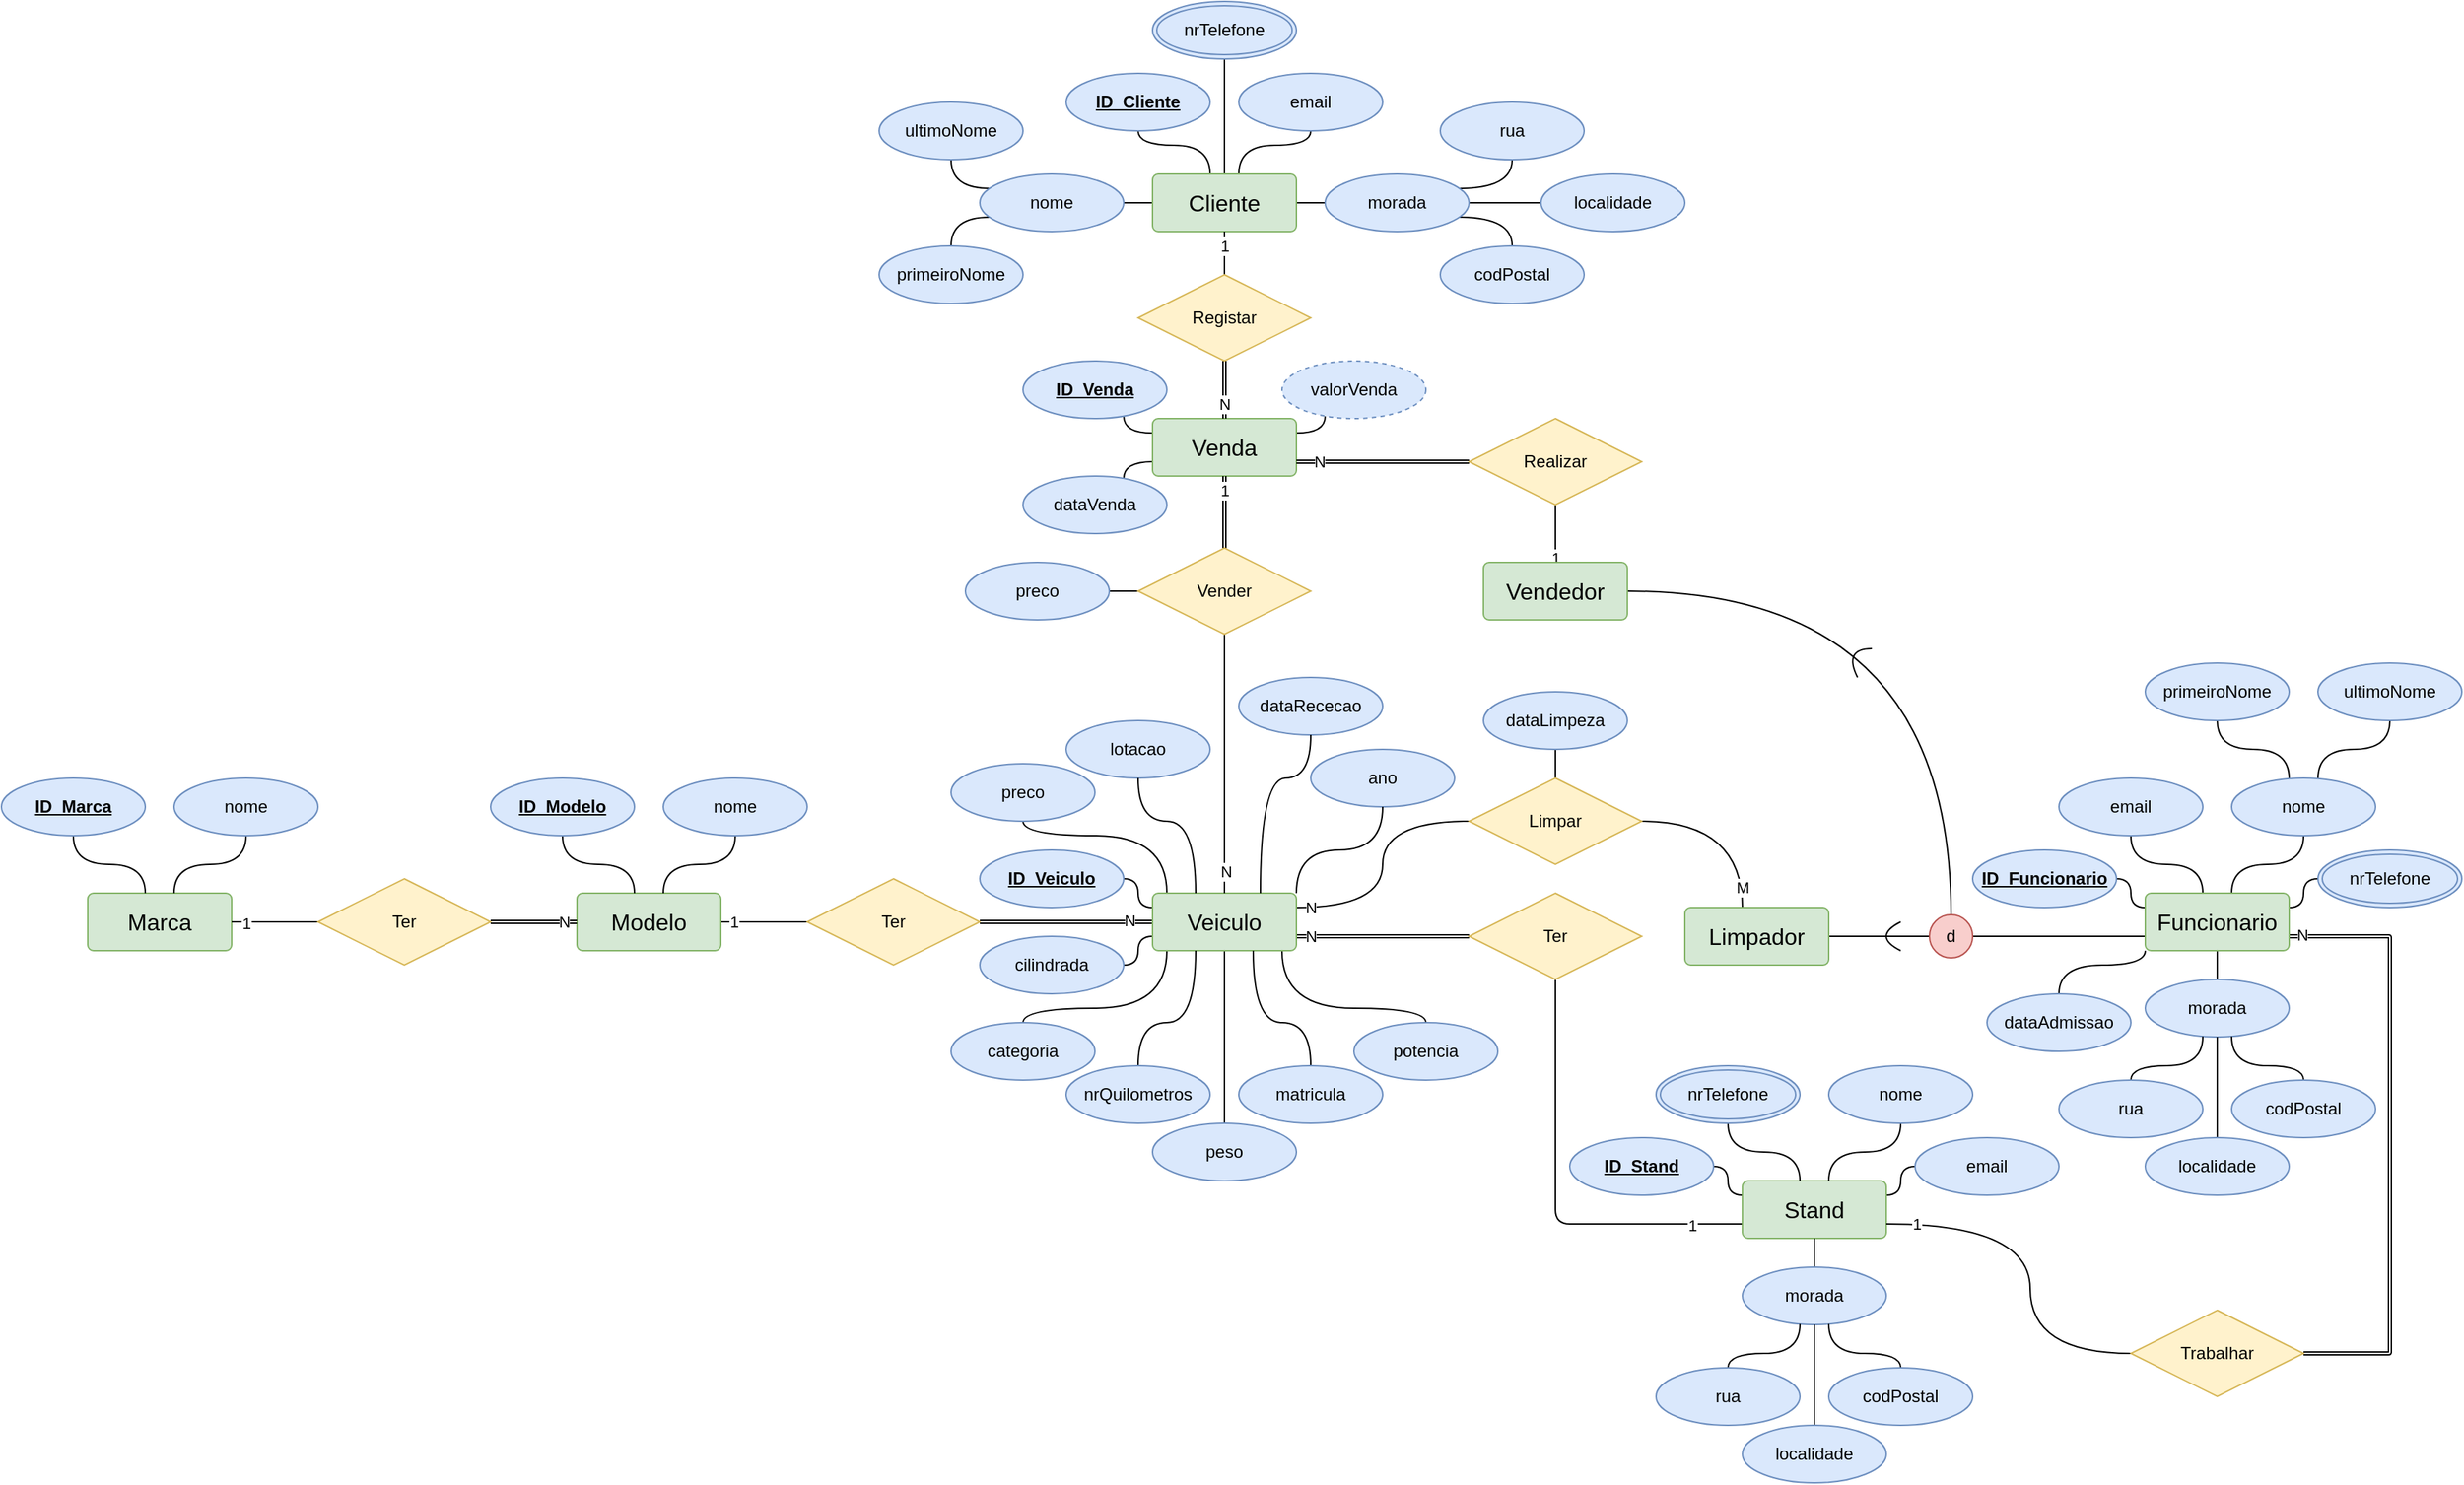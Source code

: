 <mxfile version="13.2.4" type="device"><diagram id="NX6_VV52t2EZZy6EUPiq" name="Page-1"><mxGraphModel dx="1640" dy="630" grid="1" gridSize="10" guides="1" tooltips="1" connect="1" arrows="1" fold="1" page="0" pageScale="1" pageWidth="827" pageHeight="1169" math="0" shadow="0"><root><mxCell id="0"/><mxCell id="1" parent="0"/><mxCell id="NINZfsy_CMNCXRK_7VE3-25" style="edgeStyle=orthogonalEdgeStyle;rounded=0;orthogonalLoop=1;jettySize=auto;html=1;endArrow=none;endFill=0;" parent="1" source="NINZfsy_CMNCXRK_7VE3-23" target="NINZfsy_CMNCXRK_7VE3-1" edge="1"><mxGeometry relative="1" as="geometry"/></mxCell><mxCell id="NINZfsy_CMNCXRK_7VE3-87" value="1" style="edgeLabel;html=1;align=center;verticalAlign=middle;resizable=0;points=[];" parent="NINZfsy_CMNCXRK_7VE3-25" vertex="1" connectable="0"><mxGeometry x="0.722" relative="1" as="geometry"><mxPoint as="offset"/></mxGeometry></mxCell><mxCell id="NINZfsy_CMNCXRK_7VE3-1" value="Modelo" style="rounded=1;arcSize=10;whiteSpace=wrap;html=1;align=center;fillColor=#d5e8d4;strokeColor=#82b366;fontSize=16;" parent="1" vertex="1"><mxGeometry x="730" y="680" width="100" height="40" as="geometry"/></mxCell><mxCell id="NINZfsy_CMNCXRK_7VE3-2" value="Marca" style="rounded=1;arcSize=10;whiteSpace=wrap;html=1;align=center;fillColor=#d5e8d4;strokeColor=#82b366;fontSize=16;" parent="1" vertex="1"><mxGeometry x="390" y="680" width="100" height="40" as="geometry"/></mxCell><mxCell id="NINZfsy_CMNCXRK_7VE3-5" style="edgeStyle=orthogonalEdgeStyle;orthogonalLoop=1;jettySize=auto;html=1;fontFamily=Helvetica;endArrow=none;endFill=0;curved=1;" parent="1" source="NINZfsy_CMNCXRK_7VE3-2" target="NINZfsy_CMNCXRK_7VE3-3" edge="1"><mxGeometry relative="1" as="geometry"><Array as="points"><mxPoint x="430" y="660"/><mxPoint x="380" y="660"/></Array></mxGeometry></mxCell><mxCell id="NINZfsy_CMNCXRK_7VE3-3" value="ID_Marca" style="ellipse;whiteSpace=wrap;html=1;align=center;fontStyle=5;fontFamily=Helvetica;fillColor=#dae8fc;strokeColor=#6c8ebf;" parent="1" vertex="1"><mxGeometry x="330" y="600" width="100" height="40" as="geometry"/></mxCell><mxCell id="NINZfsy_CMNCXRK_7VE3-4" style="edgeStyle=orthogonalEdgeStyle;rounded=0;orthogonalLoop=1;jettySize=auto;html=1;exitX=0.5;exitY=1;exitDx=0;exitDy=0;fontFamily=Helvetica;" parent="1" source="NINZfsy_CMNCXRK_7VE3-3" target="NINZfsy_CMNCXRK_7VE3-3" edge="1"><mxGeometry relative="1" as="geometry"/></mxCell><mxCell id="NINZfsy_CMNCXRK_7VE3-8" style="edgeStyle=orthogonalEdgeStyle;orthogonalLoop=1;jettySize=auto;html=1;fontFamily=Helvetica;endArrow=none;endFill=0;curved=1;" parent="1" source="NINZfsy_CMNCXRK_7VE3-2" target="NINZfsy_CMNCXRK_7VE3-7" edge="1"><mxGeometry relative="1" as="geometry"><Array as="points"><mxPoint x="450" y="660"/><mxPoint x="500" y="660"/></Array></mxGeometry></mxCell><mxCell id="NINZfsy_CMNCXRK_7VE3-7" value="nome" style="ellipse;whiteSpace=wrap;html=1;align=center;fontFamily=Helvetica;fillColor=#dae8fc;strokeColor=#6c8ebf;" parent="1" vertex="1"><mxGeometry x="450" y="600" width="100" height="40" as="geometry"/></mxCell><mxCell id="NINZfsy_CMNCXRK_7VE3-12" style="edgeStyle=orthogonalEdgeStyle;rounded=0;orthogonalLoop=1;jettySize=auto;html=1;endArrow=none;endFill=0;fontFamily=Helvetica;shape=link;width=2;" parent="1" source="NINZfsy_CMNCXRK_7VE3-9" target="NINZfsy_CMNCXRK_7VE3-1" edge="1"><mxGeometry relative="1" as="geometry"/></mxCell><mxCell id="NINZfsy_CMNCXRK_7VE3-21" value="N" style="edgeLabel;html=1;align=center;verticalAlign=middle;resizable=0;points=[];fontFamily=Helvetica;" parent="NINZfsy_CMNCXRK_7VE3-12" vertex="1" connectable="0"><mxGeometry x="0.688" relative="1" as="geometry"><mxPoint as="offset"/></mxGeometry></mxCell><mxCell id="NINZfsy_CMNCXRK_7VE3-77" style="edgeStyle=orthogonalEdgeStyle;rounded=0;orthogonalLoop=1;jettySize=auto;html=1;endArrow=none;endFill=0;" parent="1" source="NINZfsy_CMNCXRK_7VE3-9" target="NINZfsy_CMNCXRK_7VE3-2" edge="1"><mxGeometry relative="1" as="geometry"/></mxCell><mxCell id="NINZfsy_CMNCXRK_7VE3-78" value="1" style="edgeLabel;html=1;align=center;verticalAlign=middle;resizable=0;points=[];" parent="NINZfsy_CMNCXRK_7VE3-77" vertex="1" connectable="0"><mxGeometry x="0.673" y="1" relative="1" as="geometry"><mxPoint as="offset"/></mxGeometry></mxCell><mxCell id="NINZfsy_CMNCXRK_7VE3-9" value="Ter" style="shape=rhombus;perimeter=rhombusPerimeter;whiteSpace=wrap;html=1;align=center;fontFamily=Helvetica;fillColor=#fff2cc;strokeColor=#d6b656;" parent="1" vertex="1"><mxGeometry x="550" y="670" width="120" height="60" as="geometry"/></mxCell><mxCell id="NINZfsy_CMNCXRK_7VE3-19" style="edgeStyle=orthogonalEdgeStyle;orthogonalLoop=1;jettySize=auto;html=1;endArrow=none;endFill=0;fontFamily=Helvetica;curved=1;" parent="1" source="NINZfsy_CMNCXRK_7VE3-1" target="NINZfsy_CMNCXRK_7VE3-13" edge="1"><mxGeometry relative="1" as="geometry"><Array as="points"><mxPoint x="770" y="660"/><mxPoint x="720" y="660"/></Array></mxGeometry></mxCell><mxCell id="NINZfsy_CMNCXRK_7VE3-13" value="ID_Modelo" style="ellipse;whiteSpace=wrap;html=1;align=center;fontStyle=5;fontFamily=Helvetica;fillColor=#dae8fc;strokeColor=#6c8ebf;perimeterSpacing=0;strokeWidth=1;gradientColor=none;shadow=0;" parent="1" vertex="1"><mxGeometry x="670" y="600" width="100" height="40" as="geometry"/></mxCell><mxCell id="NINZfsy_CMNCXRK_7VE3-14" style="edgeStyle=orthogonalEdgeStyle;rounded=0;orthogonalLoop=1;jettySize=auto;html=1;exitX=0.5;exitY=1;exitDx=0;exitDy=0;fontFamily=Helvetica;" parent="1" source="NINZfsy_CMNCXRK_7VE3-13" target="NINZfsy_CMNCXRK_7VE3-13" edge="1"><mxGeometry relative="1" as="geometry"/></mxCell><mxCell id="NINZfsy_CMNCXRK_7VE3-20" style="edgeStyle=orthogonalEdgeStyle;orthogonalLoop=1;jettySize=auto;html=1;endArrow=none;endFill=0;fontFamily=Helvetica;curved=1;" parent="1" source="NINZfsy_CMNCXRK_7VE3-1" target="NINZfsy_CMNCXRK_7VE3-15" edge="1"><mxGeometry relative="1" as="geometry"><Array as="points"><mxPoint x="790" y="660"/><mxPoint x="840" y="660"/></Array></mxGeometry></mxCell><mxCell id="NINZfsy_CMNCXRK_7VE3-15" value="nome" style="ellipse;whiteSpace=wrap;html=1;align=center;fontFamily=Helvetica;fillColor=#dae8fc;strokeColor=#6c8ebf;" parent="1" vertex="1"><mxGeometry x="790" y="600" width="100" height="40" as="geometry"/></mxCell><mxCell id="NINZfsy_CMNCXRK_7VE3-26" style="edgeStyle=orthogonalEdgeStyle;shape=link;rounded=0;orthogonalLoop=1;jettySize=auto;html=1;endArrow=none;endFill=0;width=2;" parent="1" source="NINZfsy_CMNCXRK_7VE3-23" target="NINZfsy_CMNCXRK_7VE3-24" edge="1"><mxGeometry relative="1" as="geometry"/></mxCell><mxCell id="NINZfsy_CMNCXRK_7VE3-31" value="N" style="edgeLabel;html=1;align=center;verticalAlign=middle;resizable=0;points=[];fontFamily=Helvetica;" parent="NINZfsy_CMNCXRK_7VE3-26" vertex="1" connectable="0"><mxGeometry x="0.733" y="1" relative="1" as="geometry"><mxPoint as="offset"/></mxGeometry></mxCell><mxCell id="NINZfsy_CMNCXRK_7VE3-23" value="Ter" style="shape=rhombus;perimeter=rhombusPerimeter;whiteSpace=wrap;html=1;align=center;fontFamily=Helvetica;fillColor=#fff2cc;strokeColor=#d6b656;" parent="1" vertex="1"><mxGeometry x="890" y="670" width="120" height="60" as="geometry"/></mxCell><mxCell id="NINZfsy_CMNCXRK_7VE3-52" style="edgeStyle=orthogonalEdgeStyle;rounded=0;orthogonalLoop=1;jettySize=auto;html=1;endArrow=none;endFill=0;shape=link;width=2;" parent="1" source="NINZfsy_CMNCXRK_7VE3-50" target="NINZfsy_CMNCXRK_7VE3-24" edge="1"><mxGeometry relative="1" as="geometry"><Array as="points"><mxPoint x="1270" y="710"/><mxPoint x="1270" y="710"/></Array></mxGeometry></mxCell><mxCell id="NINZfsy_CMNCXRK_7VE3-86" value="N" style="edgeLabel;html=1;align=center;verticalAlign=middle;resizable=0;points=[];" parent="NINZfsy_CMNCXRK_7VE3-52" vertex="1" connectable="0"><mxGeometry x="0.8" relative="1" as="geometry"><mxPoint x="-2.06" y="-0.03" as="offset"/></mxGeometry></mxCell><mxCell id="KPA467GQBsyRRnJsXlTF-49" style="edgeStyle=orthogonalEdgeStyle;orthogonalLoop=1;jettySize=auto;html=1;endArrow=none;endFill=0;rounded=0;" parent="1" source="NINZfsy_CMNCXRK_7VE3-24" target="NINZfsy_CMNCXRK_7VE3-32" edge="1"><mxGeometry relative="1" as="geometry"/></mxCell><mxCell id="KPA467GQBsyRRnJsXlTF-50" style="edgeStyle=orthogonalEdgeStyle;orthogonalLoop=1;jettySize=auto;html=1;endArrow=none;endFill=0;curved=1;" parent="1" source="NINZfsy_CMNCXRK_7VE3-24" target="NINZfsy_CMNCXRK_7VE3-40" edge="1"><mxGeometry relative="1" as="geometry"><Array as="points"><mxPoint x="1140" y="760"/><mxPoint x="1040" y="760"/></Array></mxGeometry></mxCell><mxCell id="KPA467GQBsyRRnJsXlTF-51" style="edgeStyle=orthogonalEdgeStyle;orthogonalLoop=1;jettySize=auto;html=1;endArrow=none;endFill=0;curved=1;" parent="1" source="NINZfsy_CMNCXRK_7VE3-24" target="NINZfsy_CMNCXRK_7VE3-38" edge="1"><mxGeometry relative="1" as="geometry"><Array as="points"><mxPoint x="1220" y="760"/><mxPoint x="1320" y="760"/></Array></mxGeometry></mxCell><mxCell id="KPA467GQBsyRRnJsXlTF-61" style="edgeStyle=orthogonalEdgeStyle;jumpStyle=none;jumpSize=6;orthogonalLoop=1;jettySize=auto;html=1;endArrow=none;endFill=0;strokeColor=#000000;curved=1;" parent="1" source="KPA467GQBsyRRnJsXlTF-58" target="NINZfsy_CMNCXRK_7VE3-24" edge="1"><mxGeometry relative="1" as="geometry"><mxPoint x="1290" y="410" as="sourcePoint"/><Array as="points"><mxPoint x="1290" y="630"/><mxPoint x="1290" y="690"/></Array></mxGeometry></mxCell><mxCell id="KPA467GQBsyRRnJsXlTF-65" value="N" style="edgeLabel;html=1;align=center;verticalAlign=middle;resizable=0;points=[];" parent="KPA467GQBsyRRnJsXlTF-61" vertex="1" connectable="0"><mxGeometry x="0.812" relative="1" as="geometry"><mxPoint x="-7.2" y="-0.03" as="offset"/></mxGeometry></mxCell><mxCell id="KPA467GQBsyRRnJsXlTF-66" style="edgeStyle=orthogonalEdgeStyle;jumpStyle=none;jumpSize=6;orthogonalLoop=1;jettySize=auto;html=1;endArrow=none;endFill=0;strokeColor=#000000;curved=1;" parent="1" source="NINZfsy_CMNCXRK_7VE3-24" target="NINZfsy_CMNCXRK_7VE3-41" edge="1"><mxGeometry relative="1" as="geometry"><Array as="points"><mxPoint x="1140" y="640"/><mxPoint x="1040" y="640"/></Array></mxGeometry></mxCell><mxCell id="KPA467GQBsyRRnJsXlTF-168" style="edgeStyle=elbowEdgeStyle;jumpStyle=none;jumpSize=6;orthogonalLoop=1;jettySize=auto;html=1;entryX=1;entryY=0.5;entryDx=0;entryDy=0;endArrow=none;endFill=0;strokeColor=#000000;curved=1;" parent="1" source="NINZfsy_CMNCXRK_7VE3-24" target="NINZfsy_CMNCXRK_7VE3-35" edge="1"><mxGeometry relative="1" as="geometry"><Array as="points"><mxPoint x="1120" y="710"/></Array></mxGeometry></mxCell><mxCell id="KPA467GQBsyRRnJsXlTF-169" style="edgeStyle=elbowEdgeStyle;jumpStyle=none;jumpSize=6;orthogonalLoop=1;jettySize=auto;html=1;entryX=1;entryY=0.5;entryDx=0;entryDy=0;endArrow=none;endFill=0;strokeColor=#000000;curved=1;" parent="1" source="NINZfsy_CMNCXRK_7VE3-24" target="NINZfsy_CMNCXRK_7VE3-27" edge="1"><mxGeometry relative="1" as="geometry"><Array as="points"><mxPoint x="1120" y="690"/></Array></mxGeometry></mxCell><mxCell id="NINZfsy_CMNCXRK_7VE3-24" value="Veiculo" style="rounded=1;arcSize=10;whiteSpace=wrap;html=1;align=center;fontFamily=Helvetica;fillColor=#d5e8d4;strokeColor=#82b366;fontSize=16;" parent="1" vertex="1"><mxGeometry x="1130" y="680" width="100" height="40" as="geometry"/></mxCell><mxCell id="NINZfsy_CMNCXRK_7VE3-27" value="ID_Veiculo" style="ellipse;whiteSpace=wrap;html=1;align=center;fontStyle=5;fontFamily=Helvetica;fillColor=#dae8fc;strokeColor=#6c8ebf;" parent="1" vertex="1"><mxGeometry x="1010" y="650" width="100" height="40" as="geometry"/></mxCell><mxCell id="NINZfsy_CMNCXRK_7VE3-32" value="peso" style="ellipse;whiteSpace=wrap;html=1;align=center;fontFamily=Helvetica;fillColor=#dae8fc;strokeColor=#6c8ebf;" parent="1" vertex="1"><mxGeometry x="1130" y="840" width="100" height="40" as="geometry"/></mxCell><mxCell id="NINZfsy_CMNCXRK_7VE3-34" value="ano" style="ellipse;whiteSpace=wrap;html=1;align=center;fontFamily=Helvetica;fillColor=#dae8fc;strokeColor=#6c8ebf;" parent="1" vertex="1"><mxGeometry x="1240" y="580" width="100" height="40" as="geometry"/></mxCell><mxCell id="NINZfsy_CMNCXRK_7VE3-35" value="cilindrada" style="ellipse;whiteSpace=wrap;html=1;align=center;fontFamily=Helvetica;fillColor=#dae8fc;strokeColor=#6c8ebf;" parent="1" vertex="1"><mxGeometry x="1010" y="710" width="100" height="40" as="geometry"/></mxCell><mxCell id="NINZfsy_CMNCXRK_7VE3-47" style="edgeStyle=orthogonalEdgeStyle;orthogonalLoop=1;jettySize=auto;html=1;endArrow=none;endFill=0;curved=1;" parent="1" source="NINZfsy_CMNCXRK_7VE3-24" target="NINZfsy_CMNCXRK_7VE3-36" edge="1"><mxGeometry relative="1" as="geometry"><Array as="points"><mxPoint x="1200" y="770"/><mxPoint x="1240" y="770"/></Array></mxGeometry></mxCell><mxCell id="NINZfsy_CMNCXRK_7VE3-36" value="matricula" style="ellipse;whiteSpace=wrap;html=1;align=center;fontFamily=Helvetica;fillColor=#dae8fc;strokeColor=#6c8ebf;" parent="1" vertex="1"><mxGeometry x="1190" y="800" width="100" height="40" as="geometry"/></mxCell><mxCell id="NINZfsy_CMNCXRK_7VE3-46" style="edgeStyle=orthogonalEdgeStyle;orthogonalLoop=1;jettySize=auto;html=1;endArrow=none;endFill=0;curved=1;" parent="1" source="NINZfsy_CMNCXRK_7VE3-24" target="NINZfsy_CMNCXRK_7VE3-37" edge="1"><mxGeometry relative="1" as="geometry"><Array as="points"><mxPoint x="1160" y="770"/><mxPoint x="1120" y="770"/></Array></mxGeometry></mxCell><mxCell id="NINZfsy_CMNCXRK_7VE3-37" value="nrQuilometros" style="ellipse;whiteSpace=wrap;html=1;align=center;fontFamily=Helvetica;fillColor=#dae8fc;strokeColor=#6c8ebf;" parent="1" vertex="1"><mxGeometry x="1070" y="800" width="100" height="40" as="geometry"/></mxCell><mxCell id="NINZfsy_CMNCXRK_7VE3-38" value="potencia" style="ellipse;whiteSpace=wrap;html=1;align=center;fontFamily=Helvetica;fillColor=#dae8fc;strokeColor=#6c8ebf;" parent="1" vertex="1"><mxGeometry x="1270" y="770" width="100" height="40" as="geometry"/></mxCell><mxCell id="NINZfsy_CMNCXRK_7VE3-39" value="lotacao" style="ellipse;whiteSpace=wrap;html=1;align=center;fontFamily=Helvetica;fillColor=#dae8fc;strokeColor=#6c8ebf;" parent="1" vertex="1"><mxGeometry x="1070" y="560" width="100" height="40" as="geometry"/></mxCell><mxCell id="NINZfsy_CMNCXRK_7VE3-40" value="categoria" style="ellipse;whiteSpace=wrap;html=1;align=center;fontFamily=Helvetica;fillColor=#dae8fc;strokeColor=#6c8ebf;" parent="1" vertex="1"><mxGeometry x="990" y="770" width="100" height="40" as="geometry"/></mxCell><mxCell id="NINZfsy_CMNCXRK_7VE3-41" value="preco" style="ellipse;whiteSpace=wrap;html=1;align=center;fontFamily=Helvetica;fillColor=#dae8fc;strokeColor=#6c8ebf;" parent="1" vertex="1"><mxGeometry x="990" y="590" width="100" height="40" as="geometry"/></mxCell><mxCell id="NINZfsy_CMNCXRK_7VE3-56" style="edgeStyle=orthogonalEdgeStyle;orthogonalLoop=1;jettySize=auto;html=1;endArrow=none;endFill=0;rounded=1;" parent="1" source="NINZfsy_CMNCXRK_7VE3-50" target="NINZfsy_CMNCXRK_7VE3-54" edge="1"><mxGeometry relative="1" as="geometry"><Array as="points"><mxPoint x="1410" y="910"/></Array></mxGeometry></mxCell><mxCell id="NINZfsy_CMNCXRK_7VE3-58" value="1" style="edgeLabel;html=1;align=center;verticalAlign=middle;resizable=0;points=[];fontFamily=Helvetica;" parent="NINZfsy_CMNCXRK_7VE3-56" vertex="1" connectable="0"><mxGeometry x="0.766" y="-1" relative="1" as="geometry"><mxPoint as="offset"/></mxGeometry></mxCell><mxCell id="NINZfsy_CMNCXRK_7VE3-50" value="Ter" style="shape=rhombus;perimeter=rhombusPerimeter;whiteSpace=wrap;html=1;align=center;fontFamily=Helvetica;fillColor=#fff2cc;strokeColor=#d6b656;" parent="1" vertex="1"><mxGeometry x="1350" y="680" width="120" height="60" as="geometry"/></mxCell><mxCell id="KPA467GQBsyRRnJsXlTF-166" style="edgeStyle=elbowEdgeStyle;jumpStyle=none;jumpSize=6;orthogonalLoop=1;jettySize=auto;html=1;entryX=0;entryY=0.5;entryDx=0;entryDy=0;endArrow=none;endFill=0;strokeColor=#000000;curved=1;" parent="1" source="NINZfsy_CMNCXRK_7VE3-54" target="NINZfsy_CMNCXRK_7VE3-66" edge="1"><mxGeometry relative="1" as="geometry"><Array as="points"><mxPoint x="1650" y="890"/></Array></mxGeometry></mxCell><mxCell id="KPA467GQBsyRRnJsXlTF-167" style="edgeStyle=elbowEdgeStyle;jumpStyle=none;jumpSize=6;orthogonalLoop=1;jettySize=auto;html=1;entryX=1;entryY=0.5;entryDx=0;entryDy=0;endArrow=none;endFill=0;strokeColor=#000000;curved=1;" parent="1" source="NINZfsy_CMNCXRK_7VE3-54" target="NINZfsy_CMNCXRK_7VE3-60" edge="1"><mxGeometry relative="1" as="geometry"><Array as="points"><mxPoint x="1530" y="890"/></Array></mxGeometry></mxCell><mxCell id="NINZfsy_CMNCXRK_7VE3-54" value="Stand" style="rounded=1;arcSize=10;whiteSpace=wrap;html=1;align=center;fontFamily=Helvetica;fillColor=#d5e8d4;strokeColor=#82b366;fontSize=16;" parent="1" vertex="1"><mxGeometry x="1540" y="880" width="100" height="40" as="geometry"/></mxCell><mxCell id="NINZfsy_CMNCXRK_7VE3-71" style="edgeStyle=orthogonalEdgeStyle;rounded=0;orthogonalLoop=1;jettySize=auto;html=1;endArrow=none;endFill=0;" parent="1" source="NINZfsy_CMNCXRK_7VE3-54" target="NINZfsy_CMNCXRK_7VE3-59" edge="1"><mxGeometry relative="1" as="geometry"/></mxCell><mxCell id="NINZfsy_CMNCXRK_7VE3-59" value="morada" style="ellipse;whiteSpace=wrap;html=1;align=center;fillColor=#dae8fc;strokeColor=#6c8ebf;" parent="1" vertex="1"><mxGeometry x="1540" y="940" width="100" height="40" as="geometry"/></mxCell><mxCell id="NINZfsy_CMNCXRK_7VE3-60" value="&lt;span&gt;&lt;u&gt;ID_Stand&lt;/u&gt;&lt;/span&gt;" style="ellipse;whiteSpace=wrap;html=1;align=center;fillColor=#dae8fc;strokeColor=#6c8ebf;fontStyle=1" parent="1" vertex="1"><mxGeometry x="1420" y="850" width="100" height="40" as="geometry"/></mxCell><mxCell id="NINZfsy_CMNCXRK_7VE3-72" style="edgeStyle=orthogonalEdgeStyle;orthogonalLoop=1;jettySize=auto;html=1;endArrow=none;endFill=0;curved=1;" parent="1" source="NINZfsy_CMNCXRK_7VE3-59" target="NINZfsy_CMNCXRK_7VE3-61" edge="1"><mxGeometry relative="1" as="geometry"><Array as="points"><mxPoint x="1580" y="1000"/><mxPoint x="1530" y="1000"/></Array></mxGeometry></mxCell><mxCell id="NINZfsy_CMNCXRK_7VE3-61" value="rua" style="ellipse;whiteSpace=wrap;html=1;align=center;fillColor=#dae8fc;strokeColor=#6c8ebf;" parent="1" vertex="1"><mxGeometry x="1480" y="1010" width="100" height="40" as="geometry"/></mxCell><mxCell id="NINZfsy_CMNCXRK_7VE3-74" style="edgeStyle=orthogonalEdgeStyle;rounded=0;orthogonalLoop=1;jettySize=auto;html=1;endArrow=none;endFill=0;" parent="1" source="NINZfsy_CMNCXRK_7VE3-59" target="NINZfsy_CMNCXRK_7VE3-62" edge="1"><mxGeometry relative="1" as="geometry"><Array as="points"><mxPoint x="1590" y="990"/><mxPoint x="1590" y="990"/></Array></mxGeometry></mxCell><mxCell id="NINZfsy_CMNCXRK_7VE3-62" value="localidade" style="ellipse;whiteSpace=wrap;html=1;align=center;fillColor=#dae8fc;strokeColor=#6c8ebf;" parent="1" vertex="1"><mxGeometry x="1540" y="1050" width="100" height="40" as="geometry"/></mxCell><mxCell id="NINZfsy_CMNCXRK_7VE3-69" style="edgeStyle=orthogonalEdgeStyle;orthogonalLoop=1;jettySize=auto;html=1;endArrow=none;endFill=0;curved=1;" parent="1" source="NINZfsy_CMNCXRK_7VE3-54" target="NINZfsy_CMNCXRK_7VE3-63" edge="1"><mxGeometry relative="1" as="geometry"><Array as="points"><mxPoint x="1600" y="860"/><mxPoint x="1650" y="860"/></Array></mxGeometry></mxCell><mxCell id="NINZfsy_CMNCXRK_7VE3-63" value="nome" style="ellipse;whiteSpace=wrap;html=1;align=center;fillColor=#dae8fc;strokeColor=#6c8ebf;" parent="1" vertex="1"><mxGeometry x="1600" y="800" width="100" height="40" as="geometry"/></mxCell><mxCell id="NINZfsy_CMNCXRK_7VE3-73" style="edgeStyle=orthogonalEdgeStyle;orthogonalLoop=1;jettySize=auto;html=1;endArrow=none;endFill=0;curved=1;" parent="1" source="NINZfsy_CMNCXRK_7VE3-59" target="NINZfsy_CMNCXRK_7VE3-64" edge="1"><mxGeometry relative="1" as="geometry"><Array as="points"><mxPoint x="1600" y="1000"/><mxPoint x="1650" y="1000"/></Array></mxGeometry></mxCell><mxCell id="NINZfsy_CMNCXRK_7VE3-64" value="codPostal" style="ellipse;whiteSpace=wrap;html=1;align=center;fillColor=#dae8fc;strokeColor=#6c8ebf;" parent="1" vertex="1"><mxGeometry x="1600" y="1010" width="100" height="40" as="geometry"/></mxCell><mxCell id="NINZfsy_CMNCXRK_7VE3-68" style="edgeStyle=orthogonalEdgeStyle;orthogonalLoop=1;jettySize=auto;html=1;endArrow=none;endFill=0;curved=1;" parent="1" source="NINZfsy_CMNCXRK_7VE3-54" target="NINZfsy_CMNCXRK_7VE3-65" edge="1"><mxGeometry relative="1" as="geometry"><Array as="points"><mxPoint x="1580" y="860"/><mxPoint x="1530" y="860"/></Array></mxGeometry></mxCell><mxCell id="NINZfsy_CMNCXRK_7VE3-65" value="nrTelefone" style="ellipse;shape=doubleEllipse;margin=3;whiteSpace=wrap;html=1;align=center;fillColor=#dae8fc;strokeColor=#6c8ebf;" parent="1" vertex="1"><mxGeometry x="1480" y="800" width="100" height="40" as="geometry"/></mxCell><mxCell id="NINZfsy_CMNCXRK_7VE3-66" value="email" style="ellipse;whiteSpace=wrap;html=1;align=center;fillColor=#dae8fc;strokeColor=#6c8ebf;" parent="1" vertex="1"><mxGeometry x="1660" y="850" width="100" height="40" as="geometry"/></mxCell><mxCell id="NINZfsy_CMNCXRK_7VE3-96" style="edgeStyle=orthogonalEdgeStyle;orthogonalLoop=1;jettySize=auto;html=1;endArrow=none;endFill=0;curved=1;" parent="1" source="NINZfsy_CMNCXRK_7VE3-93" target="NINZfsy_CMNCXRK_7VE3-54" edge="1"><mxGeometry relative="1" as="geometry"><Array as="points"><mxPoint x="1740" y="1000"/><mxPoint x="1740" y="910"/></Array></mxGeometry></mxCell><mxCell id="NINZfsy_CMNCXRK_7VE3-97" value="1" style="edgeLabel;html=1;align=center;verticalAlign=middle;resizable=0;points=[];" parent="NINZfsy_CMNCXRK_7VE3-96" vertex="1" connectable="0"><mxGeometry x="0.843" relative="1" as="geometry"><mxPoint as="offset"/></mxGeometry></mxCell><mxCell id="NINZfsy_CMNCXRK_7VE3-99" style="edgeStyle=orthogonalEdgeStyle;rounded=1;orthogonalLoop=1;jettySize=auto;html=1;endArrow=none;endFill=0;comic=0;shape=link;width=2;" parent="1" source="NINZfsy_CMNCXRK_7VE3-93" target="NINZfsy_CMNCXRK_7VE3-98" edge="1"><mxGeometry relative="1" as="geometry"><Array as="points"><mxPoint x="1990" y="1000"/><mxPoint x="1990" y="710"/></Array></mxGeometry></mxCell><mxCell id="NINZfsy_CMNCXRK_7VE3-100" value="N" style="edgeLabel;html=1;align=center;verticalAlign=middle;resizable=0;points=[];" parent="NINZfsy_CMNCXRK_7VE3-99" vertex="1" connectable="0"><mxGeometry x="0.75" relative="1" as="geometry"><mxPoint x="-44.2" y="-1" as="offset"/></mxGeometry></mxCell><mxCell id="NINZfsy_CMNCXRK_7VE3-93" value="Trabalhar" style="shape=rhombus;perimeter=rhombusPerimeter;whiteSpace=wrap;html=1;align=center;fontFamily=Helvetica;fillColor=#fff2cc;strokeColor=#d6b656;" parent="1" vertex="1"><mxGeometry x="1810" y="970" width="120" height="60" as="geometry"/></mxCell><mxCell id="KPA467GQBsyRRnJsXlTF-21" style="edgeStyle=orthogonalEdgeStyle;orthogonalLoop=1;jettySize=auto;html=1;endArrow=none;endFill=0;curved=1;" parent="1" source="NINZfsy_CMNCXRK_7VE3-98" target="KPA467GQBsyRRnJsXlTF-8" edge="1"><mxGeometry relative="1" as="geometry"><Array as="points"><mxPoint x="1860" y="660"/><mxPoint x="1810" y="660"/></Array></mxGeometry></mxCell><mxCell id="KPA467GQBsyRRnJsXlTF-22" style="edgeStyle=orthogonalEdgeStyle;orthogonalLoop=1;jettySize=auto;html=1;endArrow=none;endFill=0;curved=1;" parent="1" source="NINZfsy_CMNCXRK_7VE3-98" target="KPA467GQBsyRRnJsXlTF-4" edge="1"><mxGeometry relative="1" as="geometry"><Array as="points"><mxPoint x="1880" y="660"/><mxPoint x="1930" y="660"/></Array></mxGeometry></mxCell><mxCell id="KPA467GQBsyRRnJsXlTF-34" style="edgeStyle=orthogonalEdgeStyle;rounded=0;orthogonalLoop=1;jettySize=auto;html=1;endArrow=none;endFill=0;" parent="1" source="NINZfsy_CMNCXRK_7VE3-98" target="KPA467GQBsyRRnJsXlTF-25" edge="1"><mxGeometry relative="1" as="geometry"/></mxCell><mxCell id="KPA467GQBsyRRnJsXlTF-37" style="edgeStyle=orthogonalEdgeStyle;rounded=0;orthogonalLoop=1;jettySize=auto;html=1;entryX=0.5;entryY=0.5;entryDx=0;entryDy=0;entryPerimeter=0;endArrow=none;endFill=0;" parent="1" source="NINZfsy_CMNCXRK_7VE3-98" target="KPA467GQBsyRRnJsXlTF-36" edge="1"><mxGeometry relative="1" as="geometry"><Array as="points"><mxPoint x="1685" y="710"/></Array></mxGeometry></mxCell><mxCell id="KPA467GQBsyRRnJsXlTF-164" style="edgeStyle=elbowEdgeStyle;jumpStyle=none;jumpSize=6;orthogonalLoop=1;jettySize=auto;html=1;entryX=0;entryY=0.5;entryDx=0;entryDy=0;endArrow=none;endFill=0;strokeColor=#000000;curved=1;" parent="1" source="NINZfsy_CMNCXRK_7VE3-98" target="KPA467GQBsyRRnJsXlTF-7" edge="1"><mxGeometry relative="1" as="geometry"><Array as="points"><mxPoint x="1930" y="690"/></Array></mxGeometry></mxCell><mxCell id="KPA467GQBsyRRnJsXlTF-165" style="edgeStyle=elbowEdgeStyle;jumpStyle=none;jumpSize=6;orthogonalLoop=1;jettySize=auto;html=1;entryX=1;entryY=0.5;entryDx=0;entryDy=0;endArrow=none;endFill=0;strokeColor=#000000;curved=1;" parent="1" source="NINZfsy_CMNCXRK_7VE3-98" target="KPA467GQBsyRRnJsXlTF-13" edge="1"><mxGeometry relative="1" as="geometry"><Array as="points"><mxPoint x="1810" y="690"/></Array></mxGeometry></mxCell><mxCell id="NINZfsy_CMNCXRK_7VE3-98" value="Funcionario" style="rounded=1;arcSize=10;whiteSpace=wrap;html=1;align=center;strokeColor=#82b366;fillColor=#d5e8d4;fontSize=16;" parent="1" vertex="1"><mxGeometry x="1820" y="680" width="100" height="40" as="geometry"/></mxCell><mxCell id="KPA467GQBsyRRnJsXlTF-23" style="edgeStyle=orthogonalEdgeStyle;orthogonalLoop=1;jettySize=auto;html=1;endArrow=none;endFill=0;curved=1;" parent="1" source="KPA467GQBsyRRnJsXlTF-4" target="KPA467GQBsyRRnJsXlTF-10" edge="1"><mxGeometry relative="1" as="geometry"><Array as="points"><mxPoint x="1940" y="580"/><mxPoint x="1990" y="580"/></Array></mxGeometry></mxCell><mxCell id="KPA467GQBsyRRnJsXlTF-24" style="edgeStyle=orthogonalEdgeStyle;orthogonalLoop=1;jettySize=auto;html=1;endArrow=none;endFill=0;curved=1;" parent="1" source="KPA467GQBsyRRnJsXlTF-4" target="KPA467GQBsyRRnJsXlTF-9" edge="1"><mxGeometry relative="1" as="geometry"><Array as="points"><mxPoint x="1920" y="580"/><mxPoint x="1870" y="580"/></Array></mxGeometry></mxCell><mxCell id="KPA467GQBsyRRnJsXlTF-4" value="nome" style="ellipse;whiteSpace=wrap;html=1;align=center;fillColor=#dae8fc;strokeColor=#6c8ebf;" parent="1" vertex="1"><mxGeometry x="1880" y="600" width="100" height="40" as="geometry"/></mxCell><mxCell id="KPA467GQBsyRRnJsXlTF-7" value="nrTelefone" style="ellipse;shape=doubleEllipse;margin=3;whiteSpace=wrap;html=1;align=center;fillColor=#dae8fc;strokeColor=#6c8ebf;" parent="1" vertex="1"><mxGeometry x="1940" y="650" width="100" height="40" as="geometry"/></mxCell><mxCell id="KPA467GQBsyRRnJsXlTF-8" value="email" style="ellipse;whiteSpace=wrap;html=1;align=center;fillColor=#dae8fc;strokeColor=#6c8ebf;" parent="1" vertex="1"><mxGeometry x="1760" y="600" width="100" height="40" as="geometry"/></mxCell><mxCell id="KPA467GQBsyRRnJsXlTF-9" value="primeiroNome" style="ellipse;whiteSpace=wrap;html=1;align=center;fillColor=#dae8fc;strokeColor=#6c8ebf;" parent="1" vertex="1"><mxGeometry x="1820" y="520" width="100" height="40" as="geometry"/></mxCell><mxCell id="KPA467GQBsyRRnJsXlTF-10" value="ultimoNome" style="ellipse;whiteSpace=wrap;html=1;align=center;fillColor=#dae8fc;strokeColor=#6c8ebf;" parent="1" vertex="1"><mxGeometry x="1940" y="520" width="100" height="40" as="geometry"/></mxCell><mxCell id="KPA467GQBsyRRnJsXlTF-13" value="ID_Funcionario" style="ellipse;whiteSpace=wrap;html=1;align=center;fontStyle=5;fillColor=#dae8fc;strokeColor=#6c8ebf;" parent="1" vertex="1"><mxGeometry x="1700" y="650" width="100" height="40" as="geometry"/></mxCell><mxCell id="KPA467GQBsyRRnJsXlTF-25" value="morada" style="ellipse;whiteSpace=wrap;html=1;align=center;fillColor=#dae8fc;strokeColor=#6c8ebf;" parent="1" vertex="1"><mxGeometry x="1820" y="740" width="100" height="40" as="geometry"/></mxCell><mxCell id="KPA467GQBsyRRnJsXlTF-26" style="edgeStyle=orthogonalEdgeStyle;orthogonalLoop=1;jettySize=auto;html=1;endArrow=none;endFill=0;curved=1;" parent="1" source="KPA467GQBsyRRnJsXlTF-25" target="KPA467GQBsyRRnJsXlTF-27" edge="1"><mxGeometry relative="1" as="geometry"><Array as="points"><mxPoint x="1860" y="800"/><mxPoint x="1810" y="800"/></Array></mxGeometry></mxCell><mxCell id="KPA467GQBsyRRnJsXlTF-27" value="rua" style="ellipse;whiteSpace=wrap;html=1;align=center;fillColor=#dae8fc;strokeColor=#6c8ebf;" parent="1" vertex="1"><mxGeometry x="1760" y="810" width="100" height="40" as="geometry"/></mxCell><mxCell id="KPA467GQBsyRRnJsXlTF-28" style="edgeStyle=orthogonalEdgeStyle;rounded=0;orthogonalLoop=1;jettySize=auto;html=1;endArrow=none;endFill=0;" parent="1" source="KPA467GQBsyRRnJsXlTF-25" target="KPA467GQBsyRRnJsXlTF-29" edge="1"><mxGeometry relative="1" as="geometry"/></mxCell><mxCell id="KPA467GQBsyRRnJsXlTF-29" value="localidade" style="ellipse;whiteSpace=wrap;html=1;align=center;fillColor=#dae8fc;strokeColor=#6c8ebf;" parent="1" vertex="1"><mxGeometry x="1820" y="850" width="100" height="40" as="geometry"/></mxCell><mxCell id="KPA467GQBsyRRnJsXlTF-30" style="edgeStyle=orthogonalEdgeStyle;orthogonalLoop=1;jettySize=auto;html=1;endArrow=none;endFill=0;curved=1;" parent="1" source="KPA467GQBsyRRnJsXlTF-25" target="KPA467GQBsyRRnJsXlTF-31" edge="1"><mxGeometry relative="1" as="geometry"><Array as="points"><mxPoint x="1880" y="800"/><mxPoint x="1930" y="800"/></Array></mxGeometry></mxCell><mxCell id="KPA467GQBsyRRnJsXlTF-31" value="codPostal" style="ellipse;whiteSpace=wrap;html=1;align=center;fillColor=#dae8fc;strokeColor=#6c8ebf;" parent="1" vertex="1"><mxGeometry x="1880" y="810" width="100" height="40" as="geometry"/></mxCell><mxCell id="KPA467GQBsyRRnJsXlTF-59" style="edgeStyle=orthogonalEdgeStyle;rounded=0;jumpStyle=none;jumpSize=6;orthogonalLoop=1;jettySize=auto;html=1;endArrow=none;endFill=0;strokeColor=#000000;" parent="1" source="KPA467GQBsyRRnJsXlTF-36" target="KPA467GQBsyRRnJsXlTF-41" edge="1"><mxGeometry relative="1" as="geometry"/></mxCell><mxCell id="KPA467GQBsyRRnJsXlTF-68" style="edgeStyle=orthogonalEdgeStyle;jumpStyle=none;jumpSize=6;orthogonalLoop=1;jettySize=auto;html=1;endArrow=none;endFill=0;strokeColor=#000000;curved=1;" parent="1" source="KPA467GQBsyRRnJsXlTF-36" target="KPA467GQBsyRRnJsXlTF-40" edge="1"><mxGeometry relative="1" as="geometry"><Array as="points"><mxPoint x="1685" y="470"/></Array></mxGeometry></mxCell><mxCell id="KPA467GQBsyRRnJsXlTF-36" value="d" style="ellipse;whiteSpace=wrap;html=1;aspect=fixed;fillColor=#f8cecc;strokeColor=#b85450;" parent="1" vertex="1"><mxGeometry x="1670" y="695" width="30" height="30" as="geometry"/></mxCell><mxCell id="KPA467GQBsyRRnJsXlTF-146" style="edgeStyle=elbowEdgeStyle;jumpStyle=none;jumpSize=6;orthogonalLoop=1;jettySize=auto;html=1;endArrow=none;endFill=0;strokeColor=#000000;rounded=0;" parent="1" source="KPA467GQBsyRRnJsXlTF-145" target="KPA467GQBsyRRnJsXlTF-40" edge="1"><mxGeometry relative="1" as="geometry"/></mxCell><mxCell id="KPA467GQBsyRRnJsXlTF-159" value="1" style="edgeLabel;html=1;align=center;verticalAlign=middle;resizable=0;points=[];" parent="KPA467GQBsyRRnJsXlTF-146" vertex="1" connectable="0"><mxGeometry x="0.819" relative="1" as="geometry"><mxPoint as="offset"/></mxGeometry></mxCell><mxCell id="KPA467GQBsyRRnJsXlTF-40" value="Vendedor" style="rounded=1;arcSize=10;whiteSpace=wrap;html=1;align=center;strokeColor=#82b366;fillColor=#d5e8d4;fontSize=16;" parent="1" vertex="1"><mxGeometry x="1360" y="450" width="100" height="40" as="geometry"/></mxCell><mxCell id="KPA467GQBsyRRnJsXlTF-60" style="edgeStyle=orthogonalEdgeStyle;jumpStyle=none;jumpSize=6;orthogonalLoop=1;jettySize=auto;html=1;endArrow=none;endFill=0;strokeColor=#000000;curved=1;" parent="1" source="KPA467GQBsyRRnJsXlTF-58" target="KPA467GQBsyRRnJsXlTF-41" edge="1"><mxGeometry relative="1" as="geometry"><Array as="points"><mxPoint x="1540" y="630"/></Array></mxGeometry></mxCell><mxCell id="KPA467GQBsyRRnJsXlTF-160" value="M" style="edgeLabel;html=1;align=center;verticalAlign=middle;resizable=0;points=[];" parent="KPA467GQBsyRRnJsXlTF-60" vertex="1" connectable="0"><mxGeometry x="0.788" relative="1" as="geometry"><mxPoint as="offset"/></mxGeometry></mxCell><mxCell id="KPA467GQBsyRRnJsXlTF-41" value="Limpador" style="rounded=1;arcSize=10;whiteSpace=wrap;html=1;align=center;strokeColor=#82b366;fillColor=#d5e8d4;fontSize=16;" parent="1" vertex="1"><mxGeometry x="1500" y="690" width="100" height="40" as="geometry"/></mxCell><mxCell id="KPA467GQBsyRRnJsXlTF-124" style="edgeStyle=orthogonalEdgeStyle;jumpStyle=none;jumpSize=6;orthogonalLoop=1;jettySize=auto;html=1;endArrow=none;endFill=0;strokeColor=#000000;curved=1;" parent="1" source="KPA467GQBsyRRnJsXlTF-42" target="KPA467GQBsyRRnJsXlTF-113" edge="1"><mxGeometry relative="1" as="geometry"><Array as="points"><mxPoint x="1110" y="360"/><mxPoint x="1110" y="340"/></Array></mxGeometry></mxCell><mxCell id="KPA467GQBsyRRnJsXlTF-125" style="edgeStyle=orthogonalEdgeStyle;jumpStyle=none;jumpSize=6;orthogonalLoop=1;jettySize=auto;html=1;endArrow=none;endFill=0;strokeColor=#000000;curved=1;" parent="1" source="KPA467GQBsyRRnJsXlTF-42" target="KPA467GQBsyRRnJsXlTF-115" edge="1"><mxGeometry relative="1" as="geometry"><Array as="points"><mxPoint x="1110" y="380"/></Array></mxGeometry></mxCell><mxCell id="KPA467GQBsyRRnJsXlTF-172" style="edgeStyle=elbowEdgeStyle;jumpStyle=none;jumpSize=6;orthogonalLoop=1;jettySize=auto;html=1;endArrow=none;endFill=0;strokeColor=#000000;curved=1;" parent="1" source="KPA467GQBsyRRnJsXlTF-42" target="KPA467GQBsyRRnJsXlTF-121" edge="1"><mxGeometry relative="1" as="geometry"><Array as="points"><mxPoint x="1250" y="360"/><mxPoint x="1240" y="360"/></Array></mxGeometry></mxCell><mxCell id="KPA467GQBsyRRnJsXlTF-42" value="Venda" style="rounded=1;arcSize=10;whiteSpace=wrap;html=1;align=center;strokeColor=#82b366;fillColor=#d5e8d4;fontSize=16;" parent="1" vertex="1"><mxGeometry x="1130" y="350" width="100" height="40" as="geometry"/></mxCell><mxCell id="KPA467GQBsyRRnJsXlTF-63" style="edgeStyle=orthogonalEdgeStyle;rounded=0;jumpStyle=none;jumpSize=6;orthogonalLoop=1;jettySize=auto;html=1;endArrow=none;endFill=0;strokeColor=#000000;shape=link;width=2;" parent="1" source="KPA467GQBsyRRnJsXlTF-46" target="KPA467GQBsyRRnJsXlTF-42" edge="1"><mxGeometry relative="1" as="geometry"/></mxCell><mxCell id="KPA467GQBsyRRnJsXlTF-157" value="1" style="edgeLabel;html=1;align=center;verticalAlign=middle;resizable=0;points=[];" parent="KPA467GQBsyRRnJsXlTF-63" vertex="1" connectable="0"><mxGeometry x="0.72" relative="1" as="geometry"><mxPoint y="2.86" as="offset"/></mxGeometry></mxCell><mxCell id="KPA467GQBsyRRnJsXlTF-120" style="edgeStyle=orthogonalEdgeStyle;rounded=0;jumpStyle=none;jumpSize=6;orthogonalLoop=1;jettySize=auto;html=1;endArrow=none;endFill=0;strokeColor=#000000;" parent="1" source="KPA467GQBsyRRnJsXlTF-46" target="KPA467GQBsyRRnJsXlTF-118" edge="1"><mxGeometry relative="1" as="geometry"/></mxCell><mxCell id="KPA467GQBsyRRnJsXlTF-176" style="edgeStyle=elbowEdgeStyle;rounded=0;jumpSize=6;orthogonalLoop=1;jettySize=auto;html=1;endArrow=none;endFill=0;" parent="1" source="KPA467GQBsyRRnJsXlTF-46" target="NINZfsy_CMNCXRK_7VE3-24" edge="1"><mxGeometry relative="1" as="geometry"/></mxCell><mxCell id="KPA467GQBsyRRnJsXlTF-178" value="N" style="edgeLabel;html=1;align=center;verticalAlign=middle;resizable=0;points=[];" parent="KPA467GQBsyRRnJsXlTF-176" vertex="1" connectable="0"><mxGeometry x="0.833" y="1" relative="1" as="geometry"><mxPoint as="offset"/></mxGeometry></mxCell><mxCell id="KPA467GQBsyRRnJsXlTF-46" value="Vender" style="shape=rhombus;perimeter=rhombusPerimeter;whiteSpace=wrap;html=1;align=center;strokeColor=#d6b656;fillColor=#fff2cc;" parent="1" vertex="1"><mxGeometry x="1120" y="440" width="120" height="60" as="geometry"/></mxCell><mxCell id="QZ1Y7vzNcP9LQ-29S355-2" style="edgeStyle=orthogonalEdgeStyle;rounded=0;orthogonalLoop=1;jettySize=auto;html=1;endArrow=none;endFill=0;" parent="1" source="KPA467GQBsyRRnJsXlTF-58" target="QZ1Y7vzNcP9LQ-29S355-1" edge="1"><mxGeometry relative="1" as="geometry"/></mxCell><mxCell id="KPA467GQBsyRRnJsXlTF-58" value="Limpar" style="shape=rhombus;perimeter=rhombusPerimeter;whiteSpace=wrap;html=1;align=center;strokeColor=#d6b656;fillColor=#fff2cc;" parent="1" vertex="1"><mxGeometry x="1350" y="600" width="120" height="60" as="geometry"/></mxCell><mxCell id="KPA467GQBsyRRnJsXlTF-67" style="edgeStyle=orthogonalEdgeStyle;jumpStyle=none;jumpSize=6;orthogonalLoop=1;jettySize=auto;html=1;endArrow=none;endFill=0;strokeColor=#000000;curved=1;" parent="1" source="NINZfsy_CMNCXRK_7VE3-24" target="NINZfsy_CMNCXRK_7VE3-39" edge="1"><mxGeometry relative="1" as="geometry"><Array as="points"><mxPoint x="1160" y="630"/><mxPoint x="1120" y="630"/></Array></mxGeometry></mxCell><mxCell id="KPA467GQBsyRRnJsXlTF-127" value="" style="edgeStyle=orthogonalEdgeStyle;rounded=0;jumpStyle=none;jumpSize=6;orthogonalLoop=1;jettySize=auto;html=1;endArrow=none;endFill=0;strokeColor=#000000;" parent="1" source="KPA467GQBsyRRnJsXlTF-69" target="KPA467GQBsyRRnJsXlTF-100" edge="1"><mxGeometry relative="1" as="geometry"/></mxCell><mxCell id="KPA467GQBsyRRnJsXlTF-141" style="edgeStyle=orthogonalEdgeStyle;rounded=0;jumpStyle=none;jumpSize=6;orthogonalLoop=1;jettySize=auto;html=1;endArrow=none;endFill=0;strokeColor=#000000;" parent="1" source="KPA467GQBsyRRnJsXlTF-69" target="KPA467GQBsyRRnJsXlTF-103" edge="1"><mxGeometry relative="1" as="geometry"/></mxCell><mxCell id="KPA467GQBsyRRnJsXlTF-142" style="edgeStyle=orthogonalEdgeStyle;jumpStyle=none;jumpSize=6;orthogonalLoop=1;jettySize=auto;html=1;endArrow=none;endFill=0;strokeColor=#000000;curved=1;" parent="1" source="KPA467GQBsyRRnJsXlTF-69" target="KPA467GQBsyRRnJsXlTF-96" edge="1"><mxGeometry relative="1" as="geometry"><Array as="points"><mxPoint x="1170" y="160"/><mxPoint x="1120" y="160"/></Array></mxGeometry></mxCell><mxCell id="KPA467GQBsyRRnJsXlTF-143" style="edgeStyle=orthogonalEdgeStyle;jumpStyle=none;jumpSize=6;orthogonalLoop=1;jettySize=auto;html=1;endArrow=none;endFill=0;strokeColor=#000000;curved=1;" parent="1" source="KPA467GQBsyRRnJsXlTF-69" target="KPA467GQBsyRRnJsXlTF-89" edge="1"><mxGeometry relative="1" as="geometry"/></mxCell><mxCell id="KPA467GQBsyRRnJsXlTF-144" style="edgeStyle=orthogonalEdgeStyle;jumpStyle=none;jumpSize=6;orthogonalLoop=1;jettySize=auto;html=1;endArrow=none;endFill=0;strokeColor=#000000;curved=1;" parent="1" source="KPA467GQBsyRRnJsXlTF-69" target="KPA467GQBsyRRnJsXlTF-90" edge="1"><mxGeometry relative="1" as="geometry"><Array as="points"><mxPoint x="1190" y="160"/><mxPoint x="1240" y="160"/></Array></mxGeometry></mxCell><mxCell id="KPA467GQBsyRRnJsXlTF-69" value="Cliente" style="rounded=1;arcSize=10;whiteSpace=wrap;html=1;align=center;strokeColor=#82b366;fillColor=#d5e8d4;fontSize=16;" parent="1" vertex="1"><mxGeometry x="1130" y="180" width="100" height="40" as="geometry"/></mxCell><mxCell id="KPA467GQBsyRRnJsXlTF-89" value="nrTelefone" style="ellipse;shape=doubleEllipse;margin=3;whiteSpace=wrap;html=1;align=center;fillColor=#dae8fc;strokeColor=#6c8ebf;" parent="1" vertex="1"><mxGeometry x="1130" y="60" width="100" height="40" as="geometry"/></mxCell><mxCell id="KPA467GQBsyRRnJsXlTF-90" value="email" style="ellipse;whiteSpace=wrap;html=1;align=center;fillColor=#dae8fc;strokeColor=#6c8ebf;" parent="1" vertex="1"><mxGeometry x="1190" y="110" width="100" height="40" as="geometry"/></mxCell><mxCell id="KPA467GQBsyRRnJsXlTF-96" value="ID_Cliente" style="ellipse;whiteSpace=wrap;html=1;align=center;fontStyle=5;fillColor=#dae8fc;strokeColor=#6c8ebf;" parent="1" vertex="1"><mxGeometry x="1070" y="110" width="100" height="40" as="geometry"/></mxCell><mxCell id="KPA467GQBsyRRnJsXlTF-134" style="edgeStyle=orthogonalEdgeStyle;jumpStyle=none;jumpSize=6;orthogonalLoop=1;jettySize=auto;html=1;endArrow=none;endFill=0;strokeColor=#000000;curved=1;" parent="1" source="KPA467GQBsyRRnJsXlTF-100" target="KPA467GQBsyRRnJsXlTF-101" edge="1"><mxGeometry relative="1" as="geometry"><Array as="points"><mxPoint x="990" y="210"/></Array></mxGeometry></mxCell><mxCell id="KPA467GQBsyRRnJsXlTF-135" style="edgeStyle=orthogonalEdgeStyle;jumpStyle=none;jumpSize=6;orthogonalLoop=1;jettySize=auto;html=1;endArrow=none;endFill=0;strokeColor=#000000;curved=1;" parent="1" source="KPA467GQBsyRRnJsXlTF-100" target="KPA467GQBsyRRnJsXlTF-102" edge="1"><mxGeometry relative="1" as="geometry"><Array as="points"><mxPoint x="990" y="190"/></Array></mxGeometry></mxCell><mxCell id="KPA467GQBsyRRnJsXlTF-100" value="nome" style="ellipse;whiteSpace=wrap;html=1;align=center;fillColor=#dae8fc;strokeColor=#6c8ebf;" parent="1" vertex="1"><mxGeometry x="1010" y="180" width="100" height="40" as="geometry"/></mxCell><mxCell id="KPA467GQBsyRRnJsXlTF-101" value="primeiroNome" style="ellipse;whiteSpace=wrap;html=1;align=center;fillColor=#dae8fc;strokeColor=#6c8ebf;" parent="1" vertex="1"><mxGeometry x="940" y="230" width="100" height="40" as="geometry"/></mxCell><mxCell id="KPA467GQBsyRRnJsXlTF-102" value="ultimoNome" style="ellipse;whiteSpace=wrap;html=1;align=center;fillColor=#dae8fc;strokeColor=#6c8ebf;" parent="1" vertex="1"><mxGeometry x="940" y="130" width="100" height="40" as="geometry"/></mxCell><mxCell id="KPA467GQBsyRRnJsXlTF-138" style="edgeStyle=orthogonalEdgeStyle;jumpStyle=none;jumpSize=6;orthogonalLoop=1;jettySize=auto;html=1;endArrow=none;endFill=0;strokeColor=#000000;curved=1;" parent="1" source="KPA467GQBsyRRnJsXlTF-103" target="KPA467GQBsyRRnJsXlTF-105" edge="1"><mxGeometry relative="1" as="geometry"><Array as="points"><mxPoint x="1380" y="190"/></Array></mxGeometry></mxCell><mxCell id="KPA467GQBsyRRnJsXlTF-139" style="edgeStyle=orthogonalEdgeStyle;jumpStyle=none;jumpSize=6;orthogonalLoop=1;jettySize=auto;html=1;endArrow=none;endFill=0;strokeColor=#000000;curved=1;" parent="1" source="KPA467GQBsyRRnJsXlTF-103" target="KPA467GQBsyRRnJsXlTF-107" edge="1"><mxGeometry relative="1" as="geometry"/></mxCell><mxCell id="KPA467GQBsyRRnJsXlTF-140" style="edgeStyle=orthogonalEdgeStyle;jumpStyle=none;jumpSize=6;orthogonalLoop=1;jettySize=auto;html=1;endArrow=none;endFill=0;strokeColor=#000000;curved=1;" parent="1" source="KPA467GQBsyRRnJsXlTF-103" target="KPA467GQBsyRRnJsXlTF-109" edge="1"><mxGeometry relative="1" as="geometry"><Array as="points"><mxPoint x="1380" y="210"/></Array></mxGeometry></mxCell><mxCell id="KPA467GQBsyRRnJsXlTF-103" value="morada" style="ellipse;whiteSpace=wrap;html=1;align=center;fillColor=#dae8fc;strokeColor=#6c8ebf;" parent="1" vertex="1"><mxGeometry x="1250" y="180" width="100" height="40" as="geometry"/></mxCell><mxCell id="KPA467GQBsyRRnJsXlTF-105" value="rua" style="ellipse;whiteSpace=wrap;html=1;align=center;fillColor=#dae8fc;strokeColor=#6c8ebf;" parent="1" vertex="1"><mxGeometry x="1330" y="130" width="100" height="40" as="geometry"/></mxCell><mxCell id="KPA467GQBsyRRnJsXlTF-107" value="localidade" style="ellipse;whiteSpace=wrap;html=1;align=center;fillColor=#dae8fc;strokeColor=#6c8ebf;" parent="1" vertex="1"><mxGeometry x="1400" y="180" width="100" height="40" as="geometry"/></mxCell><mxCell id="KPA467GQBsyRRnJsXlTF-109" value="codPostal" style="ellipse;whiteSpace=wrap;html=1;align=center;fillColor=#dae8fc;strokeColor=#6c8ebf;" parent="1" vertex="1"><mxGeometry x="1330" y="230" width="100" height="40" as="geometry"/></mxCell><mxCell id="KPA467GQBsyRRnJsXlTF-122" style="edgeStyle=orthogonalEdgeStyle;rounded=0;jumpStyle=none;jumpSize=6;orthogonalLoop=1;jettySize=auto;html=1;endArrow=none;endFill=0;strokeColor=#000000;shape=link;width=2;" parent="1" source="KPA467GQBsyRRnJsXlTF-112" target="KPA467GQBsyRRnJsXlTF-42" edge="1"><mxGeometry relative="1" as="geometry"/></mxCell><mxCell id="KPA467GQBsyRRnJsXlTF-151" value="N" style="edgeLabel;html=1;align=center;verticalAlign=middle;resizable=0;points=[];" parent="KPA467GQBsyRRnJsXlTF-122" vertex="1" connectable="0"><mxGeometry x="0.636" relative="1" as="geometry"><mxPoint y="-2.78" as="offset"/></mxGeometry></mxCell><mxCell id="KPA467GQBsyRRnJsXlTF-123" style="edgeStyle=orthogonalEdgeStyle;rounded=0;jumpStyle=none;jumpSize=6;orthogonalLoop=1;jettySize=auto;html=1;endArrow=none;endFill=0;strokeColor=#000000;" parent="1" source="KPA467GQBsyRRnJsXlTF-112" target="KPA467GQBsyRRnJsXlTF-69" edge="1"><mxGeometry relative="1" as="geometry"/></mxCell><mxCell id="KPA467GQBsyRRnJsXlTF-150" value="1" style="edgeLabel;html=1;align=center;verticalAlign=middle;resizable=0;points=[];" parent="KPA467GQBsyRRnJsXlTF-123" vertex="1" connectable="0"><mxGeometry x="0.736" relative="1" as="geometry"><mxPoint y="3.33" as="offset"/></mxGeometry></mxCell><mxCell id="KPA467GQBsyRRnJsXlTF-112" value="Registar" style="shape=rhombus;perimeter=rhombusPerimeter;whiteSpace=wrap;html=1;align=center;strokeColor=#d6b656;fillColor=#fff2cc;" parent="1" vertex="1"><mxGeometry x="1120" y="250" width="120" height="60" as="geometry"/></mxCell><mxCell id="KPA467GQBsyRRnJsXlTF-113" value="ID_Venda" style="ellipse;whiteSpace=wrap;html=1;align=center;fontStyle=5;strokeColor=#6c8ebf;fillColor=#dae8fc;" parent="1" vertex="1"><mxGeometry x="1040" y="310" width="100" height="40" as="geometry"/></mxCell><mxCell id="KPA467GQBsyRRnJsXlTF-115" value="dataVenda" style="ellipse;whiteSpace=wrap;html=1;align=center;strokeColor=#6c8ebf;fillColor=#dae8fc;" parent="1" vertex="1"><mxGeometry x="1040" y="390" width="100" height="40" as="geometry"/></mxCell><mxCell id="KPA467GQBsyRRnJsXlTF-118" value="preco" style="ellipse;whiteSpace=wrap;html=1;align=center;fontFamily=Helvetica;fillColor=#dae8fc;strokeColor=#6c8ebf;" parent="1" vertex="1"><mxGeometry x="1000" y="450" width="100" height="40" as="geometry"/></mxCell><mxCell id="KPA467GQBsyRRnJsXlTF-121" value="valorVenda" style="ellipse;whiteSpace=wrap;html=1;align=center;dashed=1;strokeColor=#6c8ebf;fillColor=#dae8fc;" parent="1" vertex="1"><mxGeometry x="1220" y="310" width="100" height="40" as="geometry"/></mxCell><mxCell id="KPA467GQBsyRRnJsXlTF-147" style="edgeStyle=elbowEdgeStyle;rounded=0;jumpStyle=none;jumpSize=6;orthogonalLoop=1;jettySize=auto;html=1;endArrow=none;endFill=0;strokeColor=#000000;shape=link;width=2;" parent="1" source="KPA467GQBsyRRnJsXlTF-145" target="KPA467GQBsyRRnJsXlTF-42" edge="1"><mxGeometry relative="1" as="geometry"><Array as="points"><mxPoint x="1310" y="380"/></Array></mxGeometry></mxCell><mxCell id="KPA467GQBsyRRnJsXlTF-158" value="N" style="edgeLabel;html=1;align=center;verticalAlign=middle;resizable=0;points=[];" parent="KPA467GQBsyRRnJsXlTF-147" vertex="1" connectable="0"><mxGeometry x="0.814" relative="1" as="geometry"><mxPoint x="4.29" as="offset"/></mxGeometry></mxCell><mxCell id="KPA467GQBsyRRnJsXlTF-145" value="Realizar" style="shape=rhombus;perimeter=rhombusPerimeter;whiteSpace=wrap;html=1;align=center;strokeColor=#d6b656;fillColor=#fff2cc;" parent="1" vertex="1"><mxGeometry x="1350" y="350" width="120" height="60" as="geometry"/></mxCell><mxCell id="KPA467GQBsyRRnJsXlTF-180" value="" style="endArrow=none;html=1;curved=1;" parent="1" edge="1"><mxGeometry width="50" height="50" relative="1" as="geometry"><mxPoint x="1630" y="510" as="sourcePoint"/><mxPoint x="1620" y="530" as="targetPoint"/><Array as="points"><mxPoint x="1610" y="510"/></Array></mxGeometry></mxCell><mxCell id="KPA467GQBsyRRnJsXlTF-181" value="" style="endArrow=none;html=1;curved=1;" parent="1" edge="1"><mxGeometry width="50" height="50" relative="1" as="geometry"><mxPoint x="1650" y="700" as="sourcePoint"/><mxPoint x="1650" y="720" as="targetPoint"/><Array as="points"><mxPoint x="1630" y="710"/></Array></mxGeometry></mxCell><mxCell id="QZ1Y7vzNcP9LQ-29S355-1" value="dataLimpeza" style="ellipse;whiteSpace=wrap;html=1;align=center;strokeColor=#6c8ebf;fillColor=#dae8fc;" parent="1" vertex="1"><mxGeometry x="1360" y="540" width="100" height="40" as="geometry"/></mxCell><mxCell id="jenqkv1uPXh1TnPhLHIY-1" style="edgeStyle=orthogonalEdgeStyle;orthogonalLoop=1;jettySize=auto;html=1;endArrow=none;endFill=0;curved=1;exitX=0;exitY=1;exitDx=0;exitDy=0;" edge="1" parent="1" target="jenqkv1uPXh1TnPhLHIY-2" source="NINZfsy_CMNCXRK_7VE3-98"><mxGeometry relative="1" as="geometry"><Array as="points"><mxPoint x="1820" y="730"/></Array><mxPoint x="1790.0" y="810" as="sourcePoint"/></mxGeometry></mxCell><mxCell id="jenqkv1uPXh1TnPhLHIY-2" value="dataAdmissao" style="ellipse;whiteSpace=wrap;html=1;align=center;fillColor=#dae8fc;strokeColor=#6c8ebf;" vertex="1" parent="1"><mxGeometry x="1710" y="750" width="100" height="40" as="geometry"/></mxCell><mxCell id="jenqkv1uPXh1TnPhLHIY-4" value="dataRececao" style="ellipse;whiteSpace=wrap;html=1;align=center;fillColor=#dae8fc;strokeColor=#6c8ebf;" vertex="1" parent="1"><mxGeometry x="1190" y="530" width="100" height="40" as="geometry"/></mxCell><mxCell id="jenqkv1uPXh1TnPhLHIY-7" style="edgeStyle=orthogonalEdgeStyle;orthogonalLoop=1;jettySize=auto;html=1;endArrow=none;endFill=0;curved=1;exitX=0;exitY=1;exitDx=0;exitDy=0;entryX=1;entryY=0;entryDx=0;entryDy=0;" edge="1" parent="1" target="NINZfsy_CMNCXRK_7VE3-24"><mxGeometry relative="1" as="geometry"><Array as="points"><mxPoint x="1290" y="650"/><mxPoint x="1230" y="650"/></Array><mxPoint x="1290" y="620" as="sourcePoint"/><mxPoint x="1230" y="650" as="targetPoint"/></mxGeometry></mxCell><mxCell id="jenqkv1uPXh1TnPhLHIY-10" style="edgeStyle=orthogonalEdgeStyle;orthogonalLoop=1;jettySize=auto;html=1;endArrow=none;endFill=0;curved=1;exitX=0;exitY=1;exitDx=0;exitDy=0;entryX=0.75;entryY=0;entryDx=0;entryDy=0;" edge="1" parent="1" target="NINZfsy_CMNCXRK_7VE3-24"><mxGeometry relative="1" as="geometry"><Array as="points"><mxPoint x="1240" y="600"/><mxPoint x="1205" y="600"/></Array><mxPoint x="1240" y="570" as="sourcePoint"/><mxPoint x="1180" y="630" as="targetPoint"/></mxGeometry></mxCell></root></mxGraphModel></diagram></mxfile>